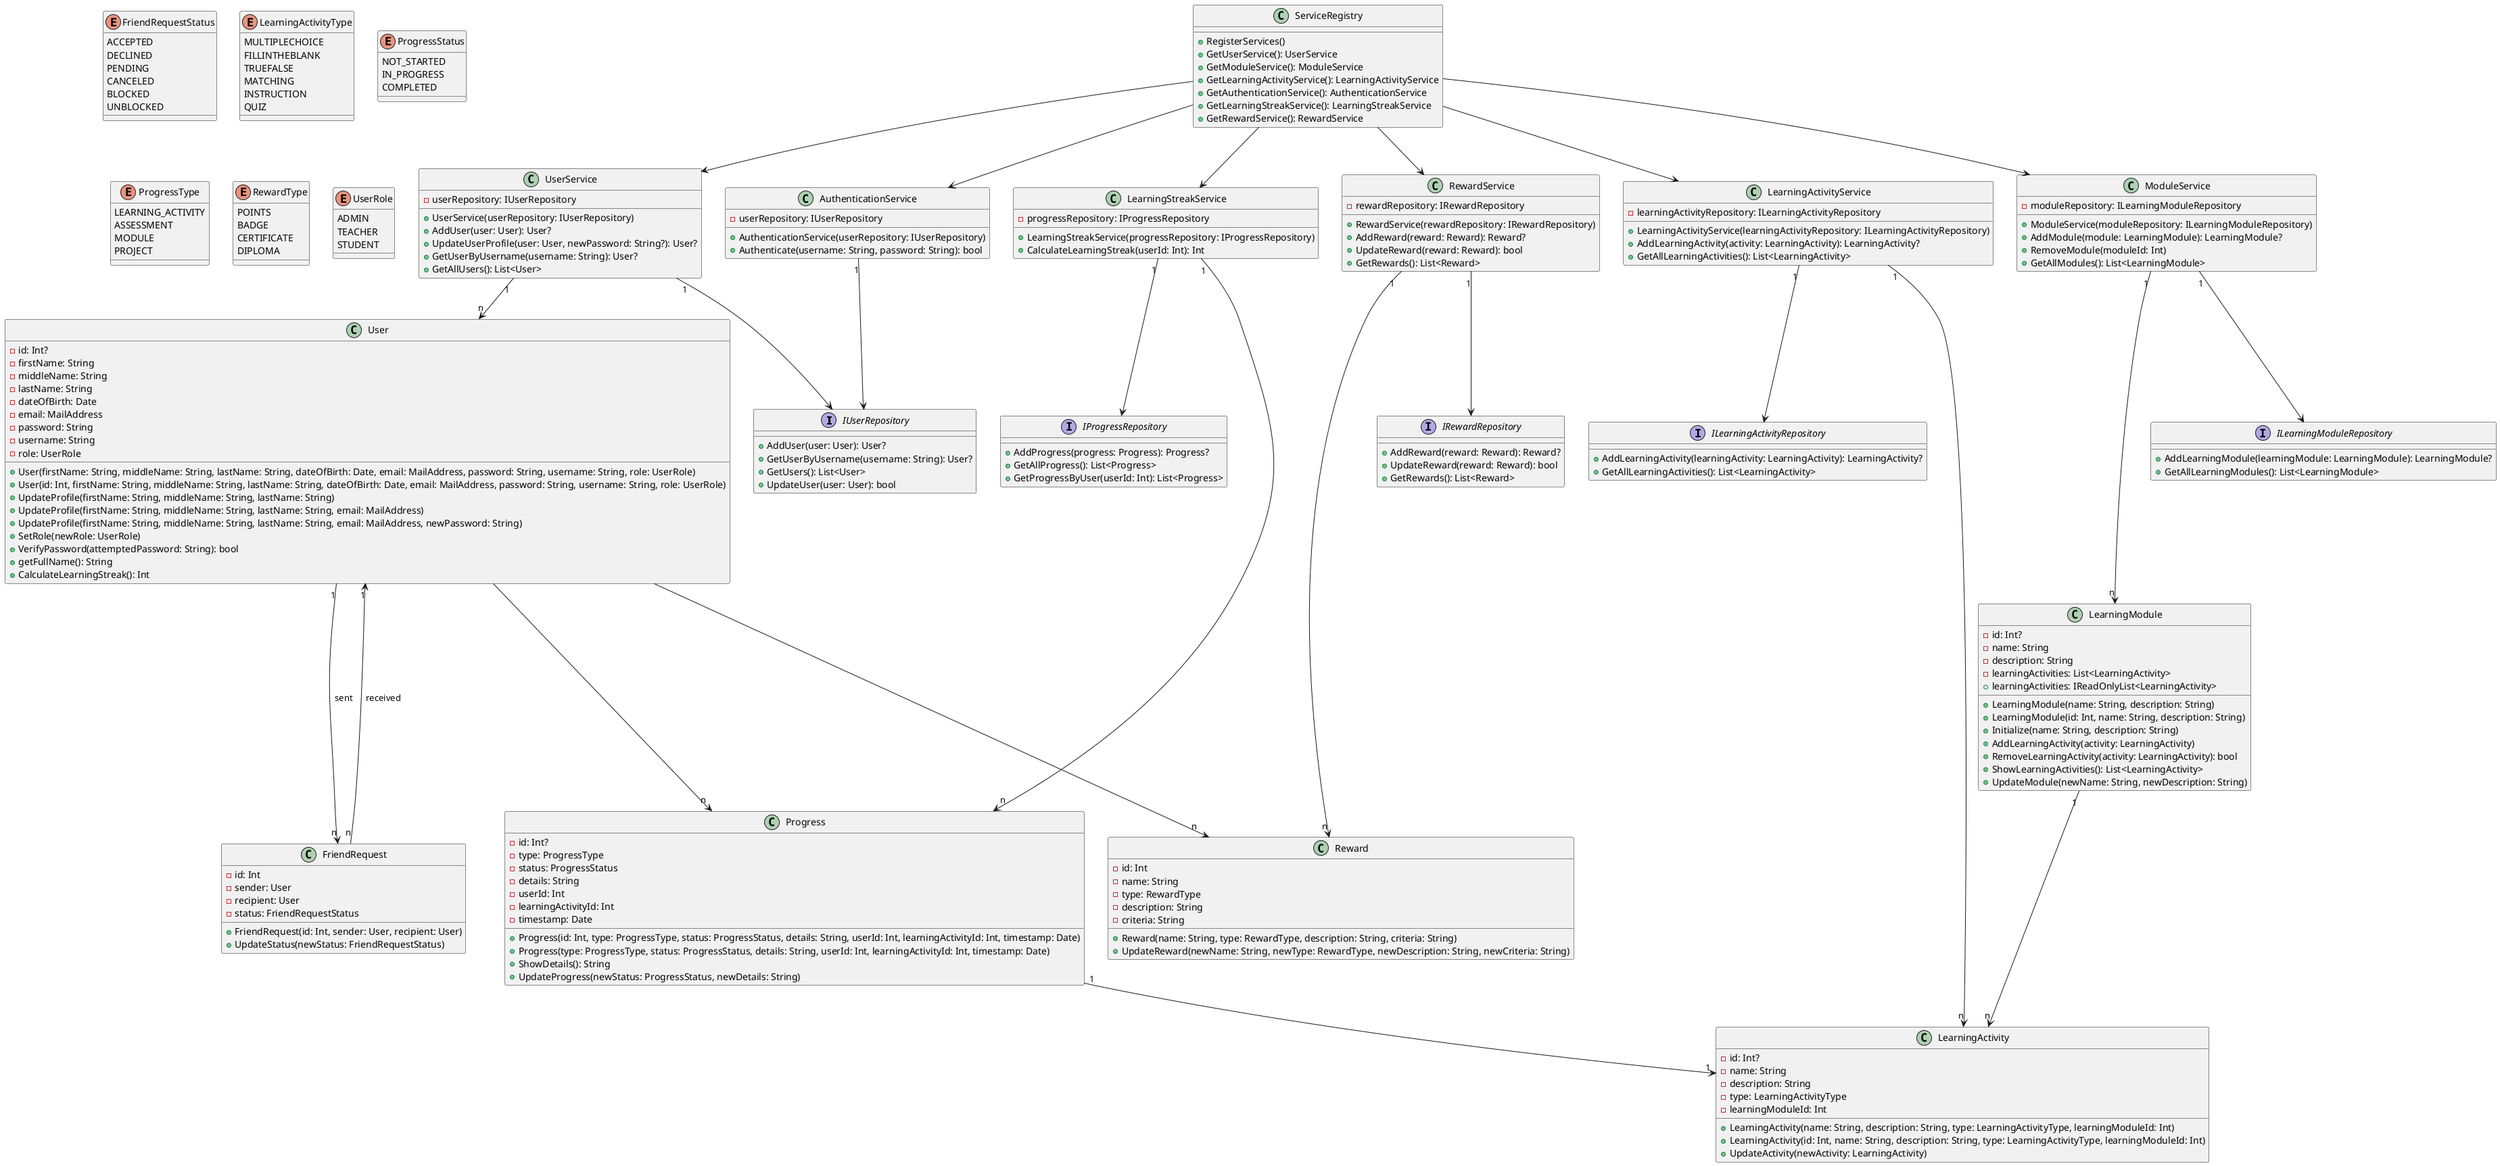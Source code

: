 @startuml

interface IUserRepository {
    + AddUser(user: User): User?
    + GetUserByUsername(username: String): User?
    + GetUsers(): List<User>
    + UpdateUser(user: User): bool
}

interface ILearningActivityRepository {
    + AddLearningActivity(learningActivity: LearningActivity): LearningActivity?
    + GetAllLearningActivities(): List<LearningActivity>
}

interface ILearningModuleRepository {
    + AddLearningModule(learningModule: LearningModule): LearningModule?
    + GetAllLearningModules(): List<LearningModule>
}

interface IProgressRepository {
    + AddProgress(progress: Progress): Progress?
    + GetAllProgress(): List<Progress>
    + GetProgressByUser(userId: Int): List<Progress>
}

interface IRewardRepository {
    + AddReward(reward: Reward): Reward?
    + UpdateReward(reward: Reward): bool
    + GetRewards(): List<Reward>
}

enum FriendRequestStatus {
    ACCEPTED
    DECLINED
    PENDING
    CANCELED
    BLOCKED
    UNBLOCKED
}

enum LearningActivityType {
    MULTIPLECHOICE
    FILLINTHEBLANK
    TRUEFALSE
    MATCHING
    INSTRUCTION
    QUIZ
}

enum ProgressStatus {
    NOT_STARTED
    IN_PROGRESS
    COMPLETED
}

enum ProgressType {
    LEARNING_ACTIVITY
    ASSESSMENT
    MODULE
    PROJECT
}

enum RewardType {
    POINTS
    BADGE
    CERTIFICATE
    DIPLOMA
}

enum UserRole {
    ADMIN
    TEACHER
    STUDENT
}

class UserService {
    - userRepository: IUserRepository

    + UserService(userRepository: IUserRepository)
    + AddUser(user: User): User?
    + UpdateUserProfile(user: User, newPassword: String?): User?
    + GetUserByUsername(username: String): User?
    + GetAllUsers(): List<User>
}

class ModuleService {
    - moduleRepository: ILearningModuleRepository

    + ModuleService(moduleRepository: ILearningModuleRepository)
    + AddModule(module: LearningModule): LearningModule?
    + RemoveModule(moduleId: Int)
    + GetAllModules(): List<LearningModule>
}

class LearningActivityService {
    - learningActivityRepository: ILearningActivityRepository

    + LearningActivityService(learningActivityRepository: ILearningActivityRepository)
    + AddLearningActivity(activity: LearningActivity): LearningActivity?
    + GetAllLearningActivities(): List<LearningActivity>
}

class AuthenticationService {
    - userRepository: IUserRepository

    + AuthenticationService(userRepository: IUserRepository)
    + Authenticate(username: String, password: String): bool
}

class LearningStreakService {
    - progressRepository: IProgressRepository

    + LearningStreakService(progressRepository: IProgressRepository)
    + CalculateLearningStreak(userId: Int): Int
}

class RewardService {
    - rewardRepository: IRewardRepository

    + RewardService(rewardRepository: IRewardRepository)
    + AddReward(reward: Reward): Reward?
    + UpdateReward(reward: Reward): bool
    + GetRewards(): List<Reward>
}

class FriendRequest {
    - id: Int
    - sender: User
    - recipient: User
    - status: FriendRequestStatus
    + FriendRequest(id: Int, sender: User, recipient: User)
    + UpdateStatus(newStatus: FriendRequestStatus)
}

class LearningActivity {
    - id: Int?
    - name: String
    - description: String
    - type: LearningActivityType
    - learningModuleId: Int
    + LearningActivity(name: String, description: String, type: LearningActivityType, learningModuleId: Int)
    + LearningActivity(id: Int, name: String, description: String, type: LearningActivityType, learningModuleId: Int)
    + UpdateActivity(newActivity: LearningActivity)
}

class LearningModule {
    - id: Int?
    - name: String
    - description: String
    - learningActivities: List<LearningActivity>
    + learningActivities: IReadOnlyList<LearningActivity>
    + LearningModule(name: String, description: String)
    + LearningModule(id: Int, name: String, description: String)
    + Initialize(name: String, description: String)
    + AddLearningActivity(activity: LearningActivity)
    + RemoveLearningActivity(activity: LearningActivity): bool
    + ShowLearningActivities(): List<LearningActivity>
    + UpdateModule(newName: String, newDescription: String)
}

class Progress {
    - id: Int?
    - type: ProgressType
    - status: ProgressStatus
    - details: String
    - userId: Int
    - learningActivityId: Int
    - timestamp: Date
    + Progress(id: Int, type: ProgressType, status: ProgressStatus, details: String, userId: Int, learningActivityId: Int, timestamp: Date)
    + Progress(type: ProgressType, status: ProgressStatus, details: String, userId: Int, learningActivityId: Int, timestamp: Date)
    + ShowDetails(): String
    + UpdateProgress(newStatus: ProgressStatus, newDetails: String)
}

class Reward {
    - id: Int
    - name: String
    - type: RewardType
    - description: String
    - criteria: String
    + Reward(name: String, type: RewardType, description: String, criteria: String)
    + UpdateReward(newName: String, newType: RewardType, newDescription: String, newCriteria: String)
}

class User {
    - id: Int?
    - firstName: String
    - middleName: String
    - lastName: String
    - dateOfBirth: Date
    - email: MailAddress
    - password: String
    - username: String
    - role: UserRole
    + User(firstName: String, middleName: String, lastName: String, dateOfBirth: Date, email: MailAddress, password: String, username: String, role: UserRole)
    + User(id: Int, firstName: String, middleName: String, lastName: String, dateOfBirth: Date, email: MailAddress, password: String, username: String, role: UserRole)
    + UpdateProfile(firstName: String, middleName: String, lastName: String)
    + UpdateProfile(firstName: String, middleName: String, lastName: String, email: MailAddress)
    + UpdateProfile(firstName: String, middleName: String, lastName: String, email: MailAddress, newPassword: String)
    + SetRole(newRole: UserRole)
    + VerifyPassword(attemptedPassword: String): bool
    + getFullName(): String
    + CalculateLearningStreak(): Int
}

class ServiceRegistry {
    + RegisterServices()
    + GetUserService(): UserService
    + GetModuleService(): ModuleService
    + GetLearningActivityService(): LearningActivityService
    + GetAuthenticationService(): AuthenticationService
    + GetLearningStreakService(): LearningStreakService
    + GetRewardService(): RewardService
}

UserService "1" --> "n" User
ModuleService "1" --> "n" LearningModule
LearningActivityService "1" --> "n" LearningActivity
LearningStreakService "1" --> "n" Progress
RewardService "1" --> "n" Reward
AuthenticationService "1" --> IUserRepository
LearningStreakService "1" --> IProgressRepository

UserService "1" --> IUserRepository
ModuleService "1" --> ILearningModuleRepository
LearningActivityService "1" --> ILearningActivityRepository
RewardService "1" --> IRewardRepository

ServiceRegistry --> UserService
ServiceRegistry --> ModuleService
ServiceRegistry --> LearningActivityService
ServiceRegistry --> AuthenticationService
ServiceRegistry --> LearningStreakService
ServiceRegistry --> RewardService

User --> "n" Reward
User --> "n" Progress

User "1" --> "n" FriendRequest : sent
User "1" <-- "n" FriendRequest : received

Progress "1" --> "1" LearningActivity

LearningModule "1" --> "n" LearningActivity

@enduml
